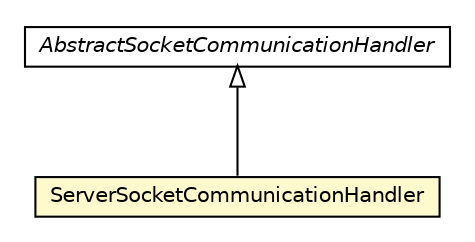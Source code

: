 #!/usr/local/bin/dot
#
# Class diagram 
# Generated by UMLGraph version R5_6-24-gf6e263 (http://www.umlgraph.org/)
#

digraph G {
	edge [fontname="Helvetica",fontsize=10,labelfontname="Helvetica",labelfontsize=10];
	node [fontname="Helvetica",fontsize=10,shape=plaintext];
	nodesep=0.25;
	ranksep=0.5;
	// org.universAAL.ri.gateway.communicator.service.impl.ServerSocketCommunicationHandler
	c27663 [label=<<table title="org.universAAL.ri.gateway.communicator.service.impl.ServerSocketCommunicationHandler" border="0" cellborder="1" cellspacing="0" cellpadding="2" port="p" bgcolor="lemonChiffon" href="./ServerSocketCommunicationHandler.html">
		<tr><td><table border="0" cellspacing="0" cellpadding="1">
<tr><td align="center" balign="center"> ServerSocketCommunicationHandler </td></tr>
		</table></td></tr>
		</table>>, URL="./ServerSocketCommunicationHandler.html", fontname="Helvetica", fontcolor="black", fontsize=10.0];
	// org.universAAL.ri.gateway.communicator.service.impl.AbstractSocketCommunicationHandler
	c27664 [label=<<table title="org.universAAL.ri.gateway.communicator.service.impl.AbstractSocketCommunicationHandler" border="0" cellborder="1" cellspacing="0" cellpadding="2" port="p" href="./AbstractSocketCommunicationHandler.html">
		<tr><td><table border="0" cellspacing="0" cellpadding="1">
<tr><td align="center" balign="center"><font face="Helvetica-Oblique"> AbstractSocketCommunicationHandler </font></td></tr>
		</table></td></tr>
		</table>>, URL="./AbstractSocketCommunicationHandler.html", fontname="Helvetica", fontcolor="black", fontsize=10.0];
	//org.universAAL.ri.gateway.communicator.service.impl.ServerSocketCommunicationHandler extends org.universAAL.ri.gateway.communicator.service.impl.AbstractSocketCommunicationHandler
	c27664:p -> c27663:p [dir=back,arrowtail=empty];
}


